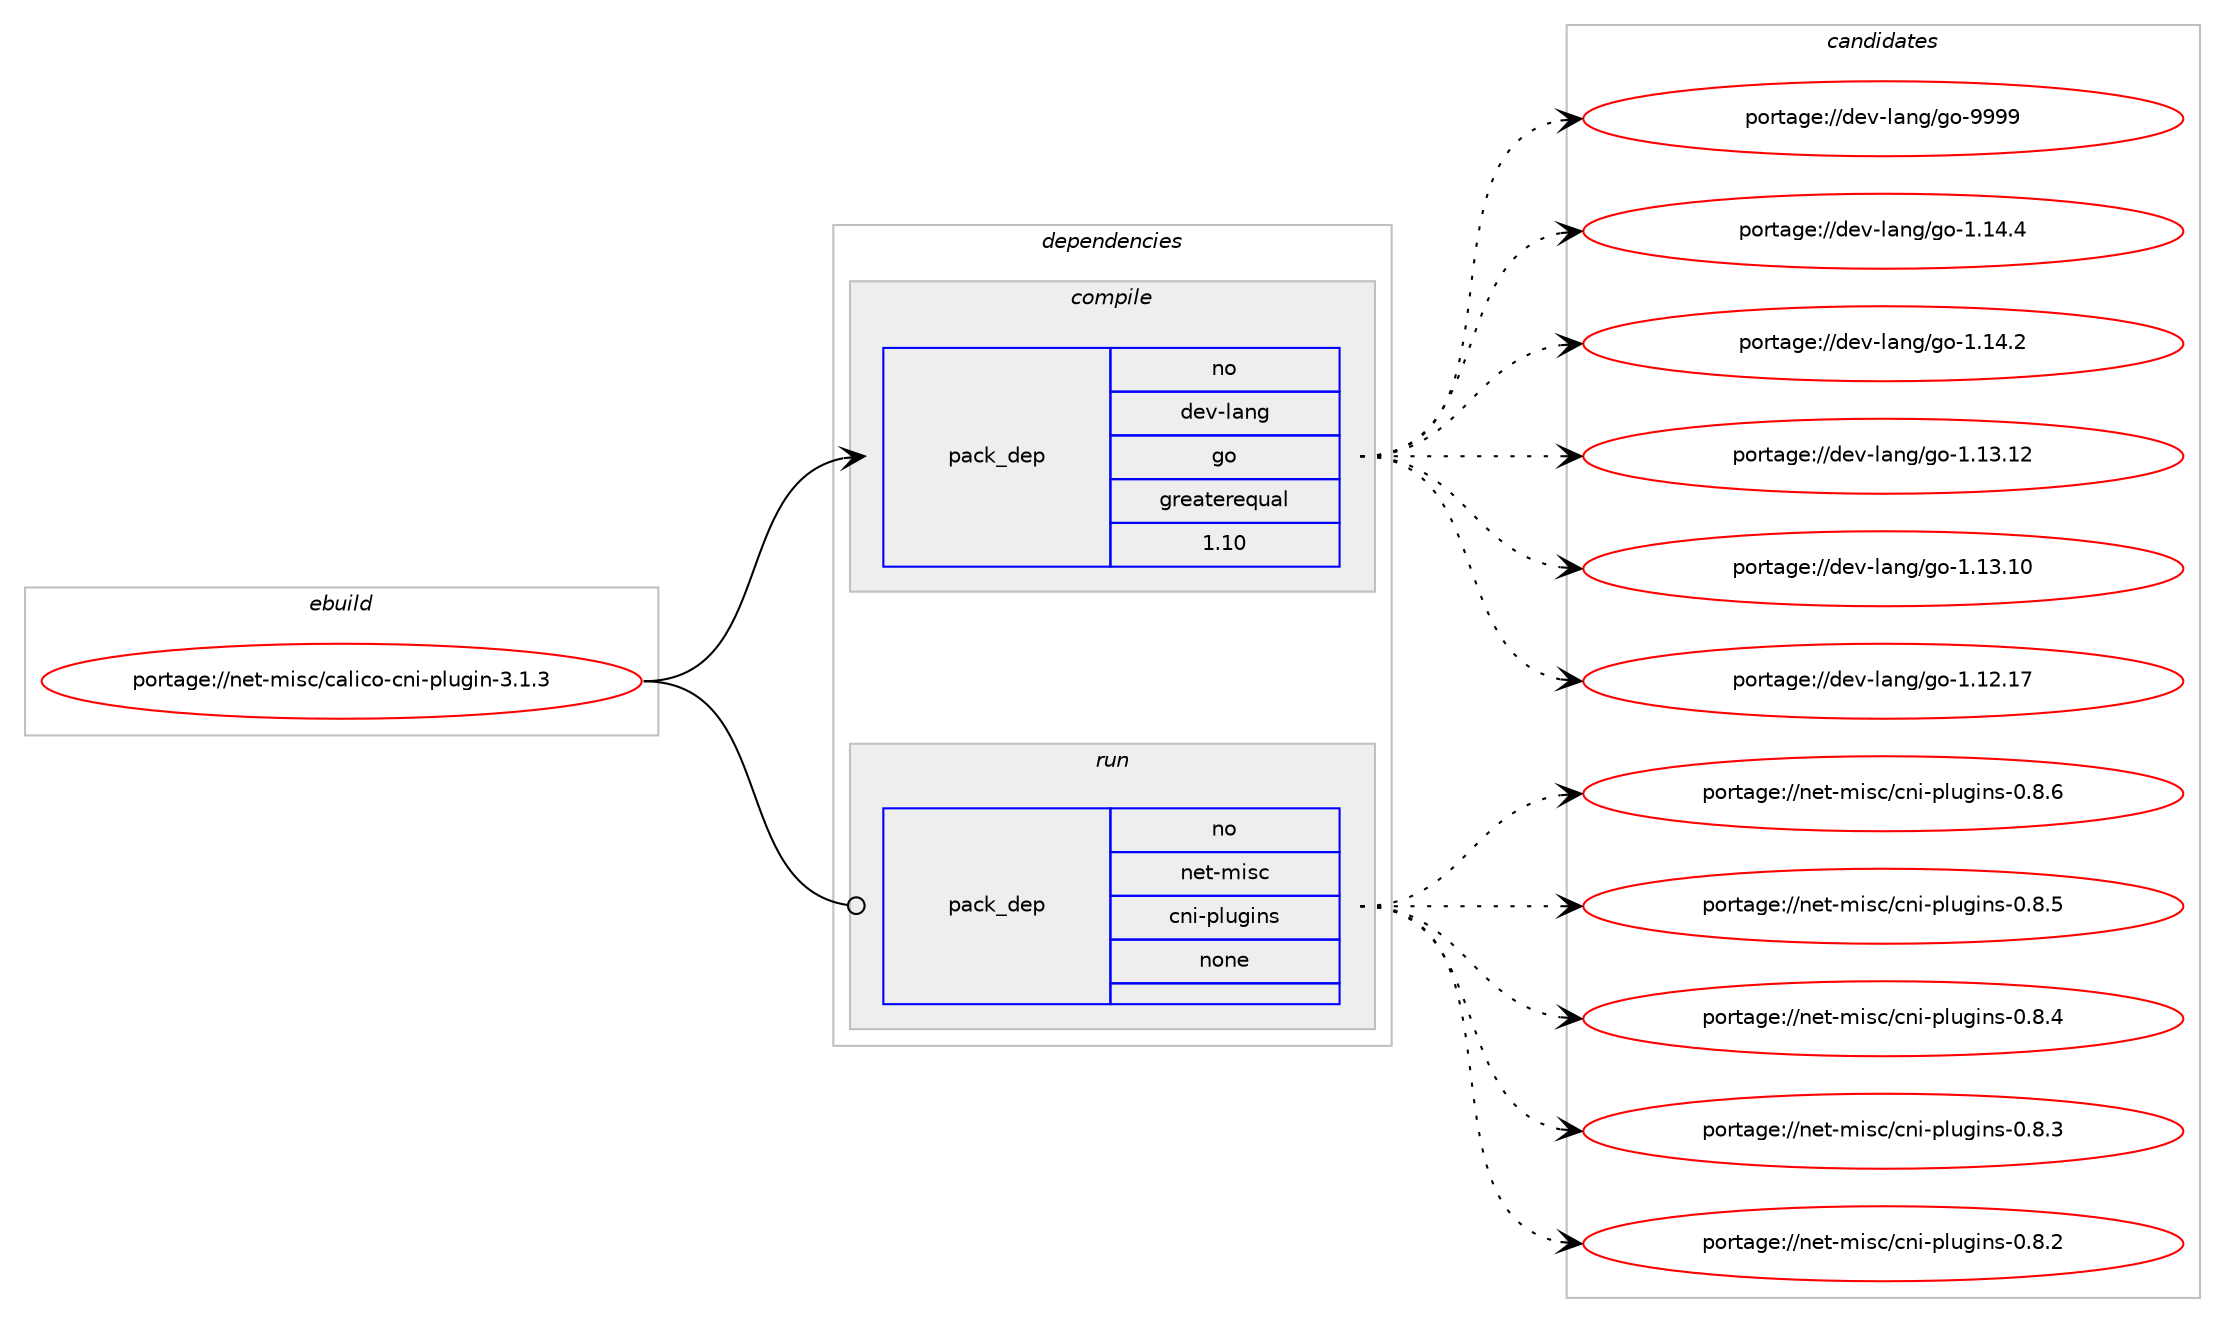 digraph prolog {

# *************
# Graph options
# *************

newrank=true;
concentrate=true;
compound=true;
graph [rankdir=LR,fontname=Helvetica,fontsize=10,ranksep=1.5];#, ranksep=2.5, nodesep=0.2];
edge  [arrowhead=vee];
node  [fontname=Helvetica,fontsize=10];

# **********
# The ebuild
# **********

subgraph cluster_leftcol {
color=gray;
rank=same;
label=<<i>ebuild</i>>;
id [label="portage://net-misc/calico-cni-plugin-3.1.3", color=red, width=4, href="../net-misc/calico-cni-plugin-3.1.3.svg"];
}

# ****************
# The dependencies
# ****************

subgraph cluster_midcol {
color=gray;
label=<<i>dependencies</i>>;
subgraph cluster_compile {
fillcolor="#eeeeee";
style=filled;
label=<<i>compile</i>>;
subgraph pack5502 {
dependency6245 [label=<<TABLE BORDER="0" CELLBORDER="1" CELLSPACING="0" CELLPADDING="4" WIDTH="220"><TR><TD ROWSPAN="6" CELLPADDING="30">pack_dep</TD></TR><TR><TD WIDTH="110">no</TD></TR><TR><TD>dev-lang</TD></TR><TR><TD>go</TD></TR><TR><TD>greaterequal</TD></TR><TR><TD>1.10</TD></TR></TABLE>>, shape=none, color=blue];
}
id:e -> dependency6245:w [weight=20,style="solid",arrowhead="vee"];
}
subgraph cluster_compileandrun {
fillcolor="#eeeeee";
style=filled;
label=<<i>compile and run</i>>;
}
subgraph cluster_run {
fillcolor="#eeeeee";
style=filled;
label=<<i>run</i>>;
subgraph pack5503 {
dependency6246 [label=<<TABLE BORDER="0" CELLBORDER="1" CELLSPACING="0" CELLPADDING="4" WIDTH="220"><TR><TD ROWSPAN="6" CELLPADDING="30">pack_dep</TD></TR><TR><TD WIDTH="110">no</TD></TR><TR><TD>net-misc</TD></TR><TR><TD>cni-plugins</TD></TR><TR><TD>none</TD></TR><TR><TD></TD></TR></TABLE>>, shape=none, color=blue];
}
id:e -> dependency6246:w [weight=20,style="solid",arrowhead="odot"];
}
}

# **************
# The candidates
# **************

subgraph cluster_choices {
rank=same;
color=gray;
label=<<i>candidates</i>>;

subgraph choice5502 {
color=black;
nodesep=1;
choice1001011184510897110103471031114557575757 [label="portage://dev-lang/go-9999", color=red, width=4,href="../dev-lang/go-9999.svg"];
choice10010111845108971101034710311145494649524652 [label="portage://dev-lang/go-1.14.4", color=red, width=4,href="../dev-lang/go-1.14.4.svg"];
choice10010111845108971101034710311145494649524650 [label="portage://dev-lang/go-1.14.2", color=red, width=4,href="../dev-lang/go-1.14.2.svg"];
choice1001011184510897110103471031114549464951464950 [label="portage://dev-lang/go-1.13.12", color=red, width=4,href="../dev-lang/go-1.13.12.svg"];
choice1001011184510897110103471031114549464951464948 [label="portage://dev-lang/go-1.13.10", color=red, width=4,href="../dev-lang/go-1.13.10.svg"];
choice1001011184510897110103471031114549464950464955 [label="portage://dev-lang/go-1.12.17", color=red, width=4,href="../dev-lang/go-1.12.17.svg"];
dependency6245:e -> choice1001011184510897110103471031114557575757:w [style=dotted,weight="100"];
dependency6245:e -> choice10010111845108971101034710311145494649524652:w [style=dotted,weight="100"];
dependency6245:e -> choice10010111845108971101034710311145494649524650:w [style=dotted,weight="100"];
dependency6245:e -> choice1001011184510897110103471031114549464951464950:w [style=dotted,weight="100"];
dependency6245:e -> choice1001011184510897110103471031114549464951464948:w [style=dotted,weight="100"];
dependency6245:e -> choice1001011184510897110103471031114549464950464955:w [style=dotted,weight="100"];
}
subgraph choice5503 {
color=black;
nodesep=1;
choice1101011164510910511599479911010545112108117103105110115454846564654 [label="portage://net-misc/cni-plugins-0.8.6", color=red, width=4,href="../net-misc/cni-plugins-0.8.6.svg"];
choice1101011164510910511599479911010545112108117103105110115454846564653 [label="portage://net-misc/cni-plugins-0.8.5", color=red, width=4,href="../net-misc/cni-plugins-0.8.5.svg"];
choice1101011164510910511599479911010545112108117103105110115454846564652 [label="portage://net-misc/cni-plugins-0.8.4", color=red, width=4,href="../net-misc/cni-plugins-0.8.4.svg"];
choice1101011164510910511599479911010545112108117103105110115454846564651 [label="portage://net-misc/cni-plugins-0.8.3", color=red, width=4,href="../net-misc/cni-plugins-0.8.3.svg"];
choice1101011164510910511599479911010545112108117103105110115454846564650 [label="portage://net-misc/cni-plugins-0.8.2", color=red, width=4,href="../net-misc/cni-plugins-0.8.2.svg"];
dependency6246:e -> choice1101011164510910511599479911010545112108117103105110115454846564654:w [style=dotted,weight="100"];
dependency6246:e -> choice1101011164510910511599479911010545112108117103105110115454846564653:w [style=dotted,weight="100"];
dependency6246:e -> choice1101011164510910511599479911010545112108117103105110115454846564652:w [style=dotted,weight="100"];
dependency6246:e -> choice1101011164510910511599479911010545112108117103105110115454846564651:w [style=dotted,weight="100"];
dependency6246:e -> choice1101011164510910511599479911010545112108117103105110115454846564650:w [style=dotted,weight="100"];
}
}

}
